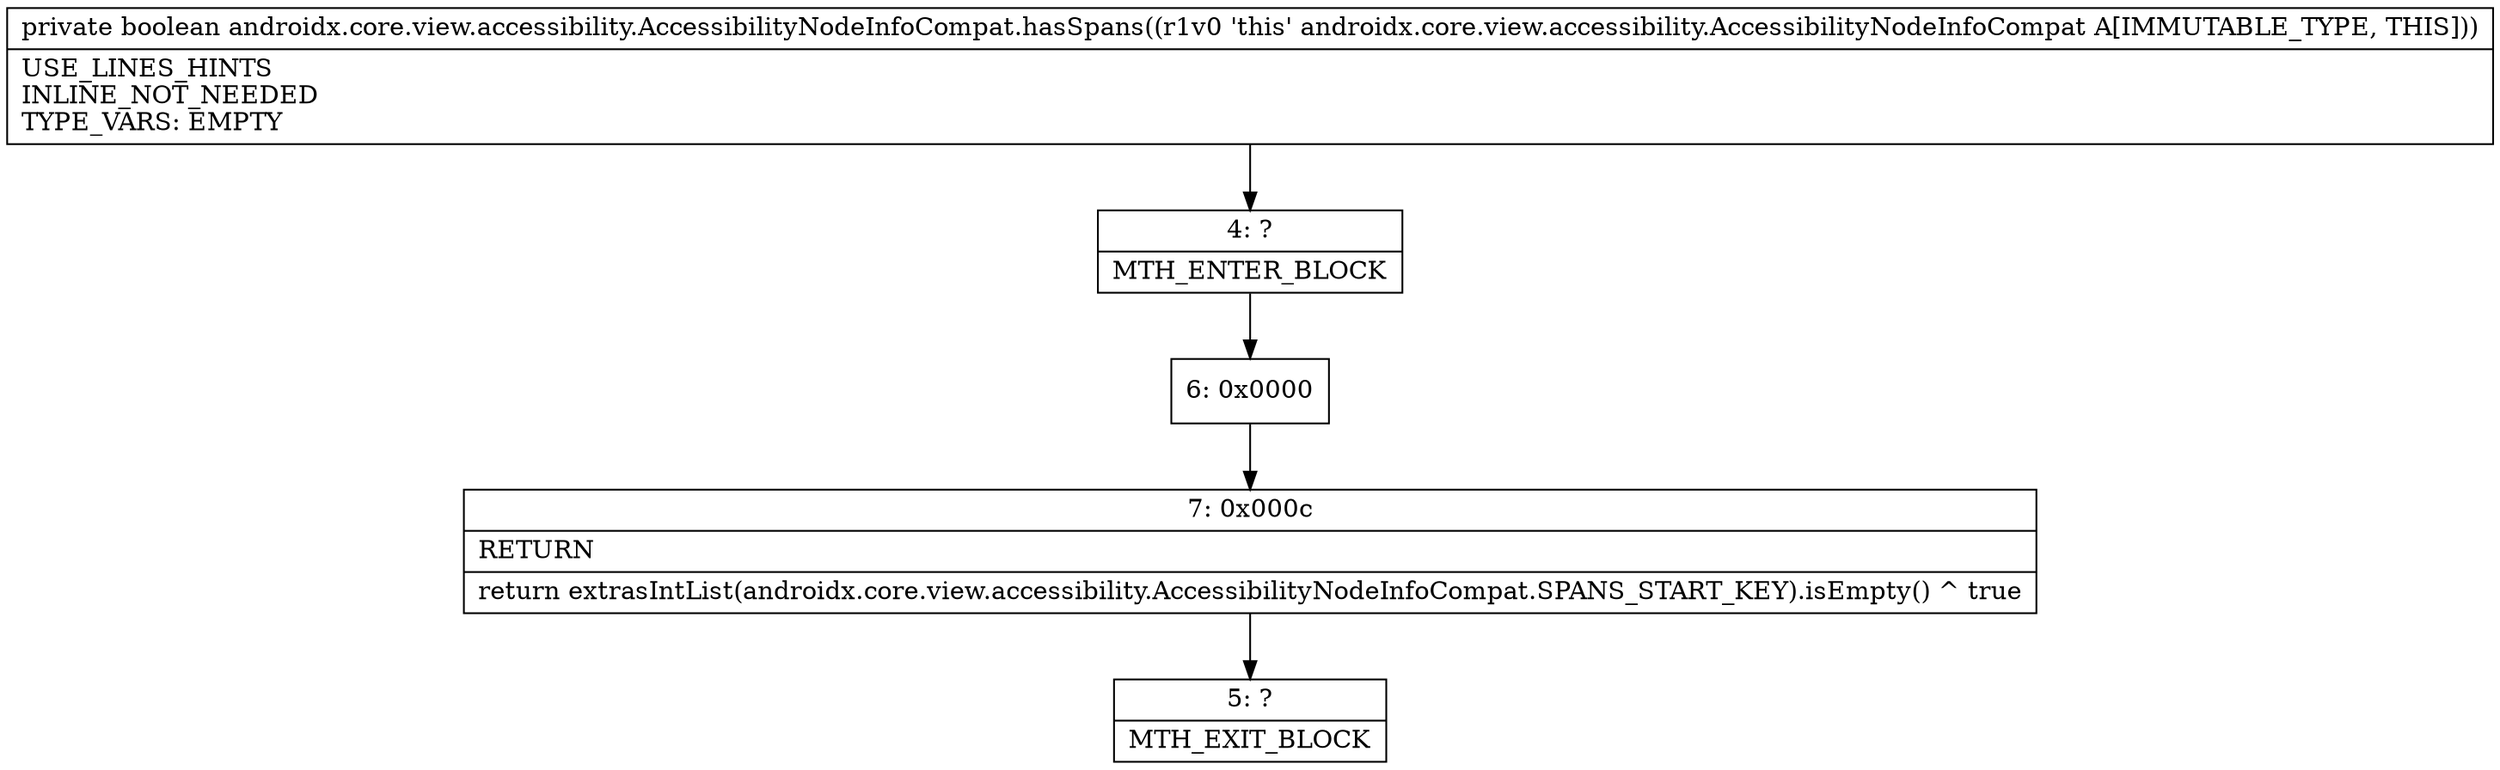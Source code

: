 digraph "CFG forandroidx.core.view.accessibility.AccessibilityNodeInfoCompat.hasSpans()Z" {
Node_4 [shape=record,label="{4\:\ ?|MTH_ENTER_BLOCK\l}"];
Node_6 [shape=record,label="{6\:\ 0x0000}"];
Node_7 [shape=record,label="{7\:\ 0x000c|RETURN\l|return extrasIntList(androidx.core.view.accessibility.AccessibilityNodeInfoCompat.SPANS_START_KEY).isEmpty() ^ true\l}"];
Node_5 [shape=record,label="{5\:\ ?|MTH_EXIT_BLOCK\l}"];
MethodNode[shape=record,label="{private boolean androidx.core.view.accessibility.AccessibilityNodeInfoCompat.hasSpans((r1v0 'this' androidx.core.view.accessibility.AccessibilityNodeInfoCompat A[IMMUTABLE_TYPE, THIS]))  | USE_LINES_HINTS\lINLINE_NOT_NEEDED\lTYPE_VARS: EMPTY\l}"];
MethodNode -> Node_4;Node_4 -> Node_6;
Node_6 -> Node_7;
Node_7 -> Node_5;
}

